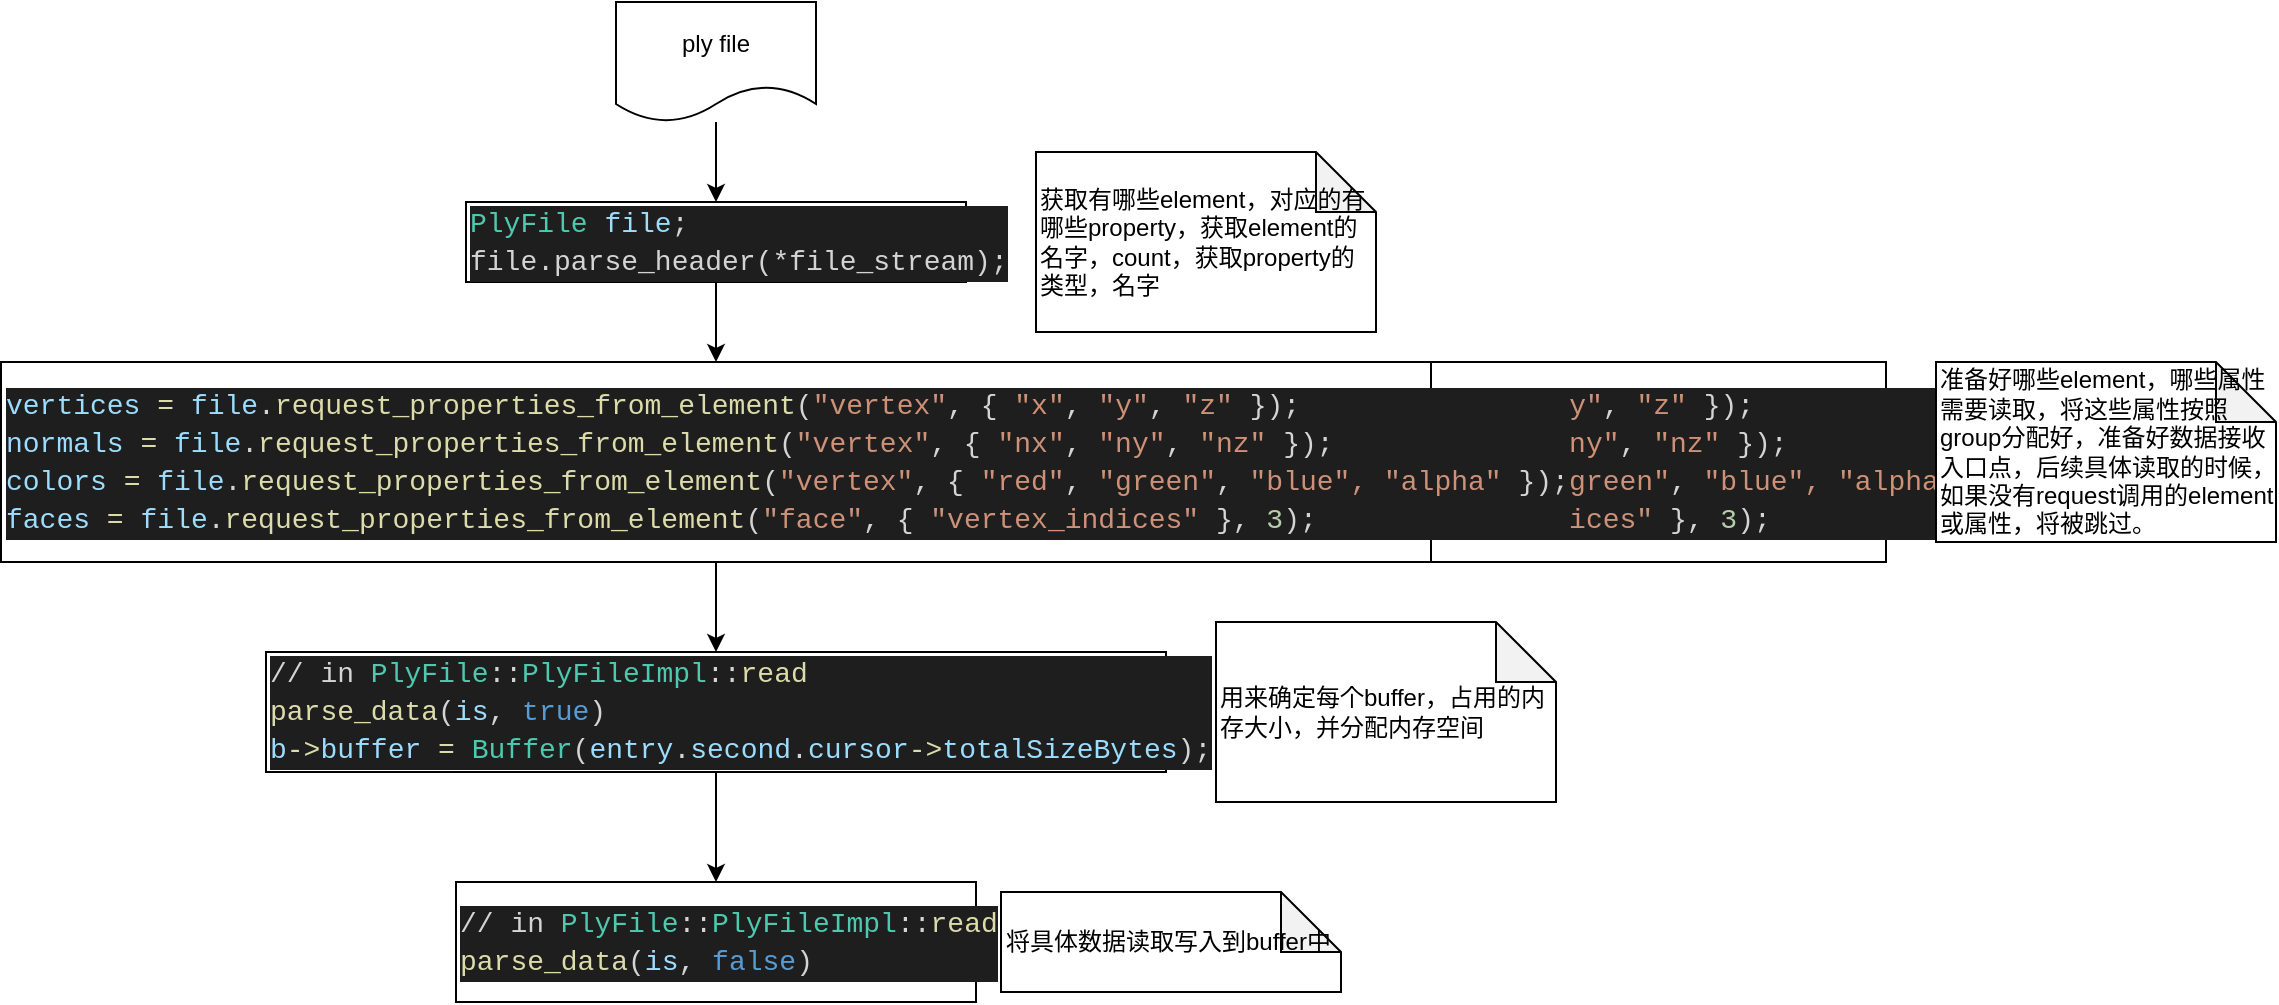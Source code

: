 <mxfile version="12.9.3" type="device"><diagram id="xu-3lTm_GqckxtZwaLHI" name="Page-1"><mxGraphModel dx="2249" dy="822" grid="0" gridSize="10" guides="1" tooltips="1" connect="1" arrows="1" fold="1" page="1" pageScale="1" pageWidth="827" pageHeight="1169" math="0" shadow="0"><root><mxCell id="0"/><mxCell id="1" parent="0"/><mxCell id="Qx-bRHmfQeHtvU6Fe-kL-13" style="edgeStyle=orthogonalEdgeStyle;rounded=0;orthogonalLoop=1;jettySize=auto;html=1;" edge="1" parent="1" source="Qx-bRHmfQeHtvU6Fe-kL-1" target="Qx-bRHmfQeHtvU6Fe-kL-2"><mxGeometry relative="1" as="geometry"/></mxCell><mxCell id="Qx-bRHmfQeHtvU6Fe-kL-1" value="ply file" style="shape=document;whiteSpace=wrap;html=1;boundedLbl=1;" vertex="1" parent="1"><mxGeometry x="100" y="30" width="100" height="60" as="geometry"/></mxCell><mxCell id="Qx-bRHmfQeHtvU6Fe-kL-14" style="edgeStyle=orthogonalEdgeStyle;rounded=0;orthogonalLoop=1;jettySize=auto;html=1;" edge="1" parent="1" source="Qx-bRHmfQeHtvU6Fe-kL-2" target="Qx-bRHmfQeHtvU6Fe-kL-17"><mxGeometry relative="1" as="geometry"/></mxCell><mxCell id="Qx-bRHmfQeHtvU6Fe-kL-2" value="&lt;div style=&quot;color: rgb(212 , 212 , 212) ; background-color: rgb(30 , 30 , 30) ; font-family: &amp;#34;consolas&amp;#34; , &amp;#34;courier new&amp;#34; , monospace ; font-size: 14px ; line-height: 19px ; white-space: pre&quot;&gt;&lt;span style=&quot;color: #4ec9b0&quot;&gt;PlyFile&lt;/span&gt;&amp;nbsp;&lt;span style=&quot;color: #9cdcfe&quot;&gt;file&lt;/span&gt;;&lt;/div&gt;&lt;div style=&quot;color: rgb(212 , 212 , 212) ; background-color: rgb(30 , 30 , 30) ; font-family: &amp;#34;consolas&amp;#34; , &amp;#34;courier new&amp;#34; , monospace ; font-size: 14px ; line-height: 19px ; white-space: pre&quot;&gt;file.parse_header(*file_stream);&lt;/div&gt;" style="rounded=0;whiteSpace=wrap;html=1;align=left;" vertex="1" parent="1"><mxGeometry x="25" y="130" width="250" height="40" as="geometry"/></mxCell><mxCell id="Qx-bRHmfQeHtvU6Fe-kL-3" value="获取有哪些element，对应的有哪些property，获取element的名字，count，获取property的类型，名字" style="shape=note;whiteSpace=wrap;html=1;backgroundOutline=1;darkOpacity=0.05;align=left;" vertex="1" parent="1"><mxGeometry x="310" y="105" width="170" height="90" as="geometry"/></mxCell><mxCell id="Qx-bRHmfQeHtvU6Fe-kL-15" style="edgeStyle=orthogonalEdgeStyle;rounded=0;orthogonalLoop=1;jettySize=auto;html=1;" edge="1" parent="1" source="Qx-bRHmfQeHtvU6Fe-kL-17" target="Qx-bRHmfQeHtvU6Fe-kL-8"><mxGeometry relative="1" as="geometry"/></mxCell><mxCell id="Qx-bRHmfQeHtvU6Fe-kL-5" value="&lt;div style=&quot;color: rgb(212 , 212 , 212) ; background-color: rgb(30 , 30 , 30) ; font-family: &amp;#34;consolas&amp;#34; , &amp;#34;courier new&amp;#34; , monospace ; font-size: 14px ; line-height: 19px ; white-space: pre&quot;&gt;&lt;span style=&quot;color: #9cdcfe&quot;&gt;vertices&lt;/span&gt;&amp;nbsp;&lt;span style=&quot;color: #dcdcaa&quot;&gt;=&lt;/span&gt;&amp;nbsp;&lt;span style=&quot;color: #9cdcfe&quot;&gt;file&lt;/span&gt;.&lt;span style=&quot;color: #dcdcaa&quot;&gt;request_properties_from_element&lt;/span&gt;(&lt;span style=&quot;color: #ce9178&quot;&gt;&quot;vertex&quot;&lt;/span&gt;,&amp;nbsp;{&amp;nbsp;&lt;span style=&quot;color: #ce9178&quot;&gt;&quot;x&quot;&lt;/span&gt;,&amp;nbsp;&lt;span style=&quot;color: #ce9178&quot;&gt;&quot;y&quot;&lt;/span&gt;,&amp;nbsp;&lt;span style=&quot;color: #ce9178&quot;&gt;&quot;z&quot;&lt;/span&gt;&amp;nbsp;});&lt;/div&gt;&lt;div style=&quot;background-color: rgb(30 , 30 , 30) ; font-family: &amp;#34;consolas&amp;#34; , &amp;#34;courier new&amp;#34; , monospace ; font-size: 14px ; line-height: 19px ; white-space: pre&quot;&gt;&lt;div style=&quot;line-height: 19px&quot;&gt;&lt;font color=&quot;#9cdcfe&quot;&gt;normals &lt;/font&gt;&lt;span style=&quot;color: rgb(220 , 220 , 170)&quot;&gt;=&lt;/span&gt;&lt;font color=&quot;#d4d4d4&quot;&gt;&amp;nbsp;&lt;/font&gt;&lt;span style=&quot;color: rgb(156 , 220 , 254)&quot;&gt;file&lt;/span&gt;&lt;font color=&quot;#d4d4d4&quot;&gt;.&lt;/font&gt;&lt;span style=&quot;color: rgb(220 , 220 , 170)&quot;&gt;request_properties_from_element&lt;/span&gt;&lt;font color=&quot;#d4d4d4&quot;&gt;(&lt;/font&gt;&lt;span style=&quot;color: rgb(206 , 145 , 120)&quot;&gt;&quot;vertex&quot;&lt;/span&gt;&lt;font color=&quot;#d4d4d4&quot;&gt;,&amp;nbsp;{&amp;nbsp;&lt;/font&gt;&lt;span style=&quot;color: rgb(206 , 145 , 120)&quot;&gt;&quot;nx&quot;&lt;/span&gt;&lt;font color=&quot;#d4d4d4&quot;&gt;,&amp;nbsp;&lt;/font&gt;&lt;span style=&quot;color: rgb(206 , 145 , 120)&quot;&gt;&quot;ny&quot;&lt;/span&gt;&lt;font color=&quot;#d4d4d4&quot;&gt;,&amp;nbsp;&lt;/font&gt;&lt;span style=&quot;color: rgb(206 , 145 , 120)&quot;&gt;&quot;nz&quot;&lt;/span&gt;&lt;font color=&quot;#d4d4d4&quot;&gt;&amp;nbsp;});&lt;/font&gt;&lt;/div&gt;&lt;div style=&quot;line-height: 19px&quot;&gt;&lt;div style=&quot;line-height: 19px&quot;&gt;&lt;font color=&quot;#9cdcfe&quot;&gt;colors &lt;/font&gt;&lt;span style=&quot;color: rgb(220 , 220 , 170)&quot;&gt;=&lt;/span&gt;&lt;font color=&quot;#d4d4d4&quot;&gt;&amp;nbsp;&lt;/font&gt;&lt;span style=&quot;color: rgb(156 , 220 , 254)&quot;&gt;file&lt;/span&gt;&lt;font color=&quot;#d4d4d4&quot;&gt;.&lt;/font&gt;&lt;span style=&quot;color: rgb(220 , 220 , 170)&quot;&gt;request_properties_from_element&lt;/span&gt;&lt;font color=&quot;#d4d4d4&quot;&gt;(&lt;/font&gt;&lt;span style=&quot;color: rgb(206 , 145 , 120)&quot;&gt;&quot;vertex&quot;&lt;/span&gt;&lt;font color=&quot;#d4d4d4&quot;&gt;,&amp;nbsp;{&amp;nbsp;&lt;/font&gt;&lt;span style=&quot;color: rgb(206 , 145 , 120)&quot;&gt;&quot;red&quot;&lt;/span&gt;&lt;font color=&quot;#d4d4d4&quot;&gt;,&amp;nbsp;&lt;/font&gt;&lt;span style=&quot;color: rgb(206 , 145 , 120)&quot;&gt;&quot;green&quot;&lt;/span&gt;&lt;font color=&quot;#d4d4d4&quot;&gt;,&amp;nbsp;&lt;/font&gt;&lt;span style=&quot;color: rgb(206 , 145 , 120)&quot;&gt;&quot;blue&quot;, &quot;alpha&quot;&lt;/span&gt;&lt;font color=&quot;#d4d4d4&quot;&gt;&amp;nbsp;});&lt;/font&gt;&lt;/div&gt;&lt;div style=&quot;line-height: 19px&quot;&gt;&lt;div style=&quot;line-height: 19px&quot;&gt;&lt;font color=&quot;#9cdcfe&quot;&gt;faces &lt;/font&gt;&lt;span style=&quot;color: rgb(220 , 220 , 170)&quot;&gt;=&lt;/span&gt;&lt;font color=&quot;#d4d4d4&quot;&gt;&amp;nbsp;&lt;/font&gt;&lt;span style=&quot;color: rgb(156 , 220 , 254)&quot;&gt;file&lt;/span&gt;&lt;font color=&quot;#d4d4d4&quot;&gt;.&lt;/font&gt;&lt;span style=&quot;color: rgb(220 , 220 , 170)&quot;&gt;request_properties_from_element&lt;/span&gt;&lt;span style=&quot;color: rgb(212 , 212 , 212) ; font-family: &amp;#34;consolas&amp;#34; , &amp;#34;courier new&amp;#34; , monospace&quot;&gt;(&lt;/span&gt;&lt;span style=&quot;font-family: &amp;#34;consolas&amp;#34; , &amp;#34;courier new&amp;#34; , monospace ; color: rgb(206 , 145 , 120)&quot;&gt;&quot;face&quot;&lt;/span&gt;&lt;span style=&quot;color: rgb(212 , 212 , 212) ; font-family: &amp;#34;consolas&amp;#34; , &amp;#34;courier new&amp;#34; , monospace&quot;&gt;,&amp;nbsp;{&amp;nbsp;&lt;/span&gt;&lt;span style=&quot;font-family: &amp;#34;consolas&amp;#34; , &amp;#34;courier new&amp;#34; , monospace ; color: rgb(206 , 145 , 120)&quot;&gt;&quot;vertex_indices&quot;&lt;/span&gt;&lt;span style=&quot;color: rgb(212 , 212 , 212) ; font-family: &amp;#34;consolas&amp;#34; , &amp;#34;courier new&amp;#34; , monospace&quot;&gt;&amp;nbsp;},&amp;nbsp;&lt;/span&gt;&lt;span style=&quot;font-family: &amp;#34;consolas&amp;#34; , &amp;#34;courier new&amp;#34; , monospace ; color: rgb(181 , 206 , 168)&quot;&gt;3&lt;/span&gt;&lt;span style=&quot;color: rgb(212 , 212 , 212) ; font-family: &amp;#34;consolas&amp;#34; , &amp;#34;courier new&amp;#34; , monospace&quot;&gt;)&lt;/span&gt;&lt;span style=&quot;color: rgb(212 , 212 , 212)&quot;&gt;;&lt;/span&gt;&lt;/div&gt;&lt;/div&gt;&lt;/div&gt;&lt;/div&gt;" style="rounded=0;whiteSpace=wrap;html=1;align=left;" vertex="1" parent="1"><mxGeometry x="20" y="210" width="715" height="100" as="geometry"/></mxCell><mxCell id="Qx-bRHmfQeHtvU6Fe-kL-6" value="准备好哪些element，哪些属性需要读取，将这些属性按照group分配好，准备好数据接收入口点，后续具体读取的时候，如果没有request调用的element或属性，将被跳过。" style="shape=note;whiteSpace=wrap;html=1;backgroundOutline=1;darkOpacity=0.05;align=left;" vertex="1" parent="1"><mxGeometry x="760" y="210" width="170" height="90" as="geometry"/></mxCell><mxCell id="Qx-bRHmfQeHtvU6Fe-kL-16" style="edgeStyle=orthogonalEdgeStyle;rounded=0;orthogonalLoop=1;jettySize=auto;html=1;" edge="1" parent="1" source="Qx-bRHmfQeHtvU6Fe-kL-8" target="Qx-bRHmfQeHtvU6Fe-kL-11"><mxGeometry relative="1" as="geometry"/></mxCell><mxCell id="Qx-bRHmfQeHtvU6Fe-kL-8" value="&lt;div style=&quot;color: rgb(212 , 212 , 212) ; background-color: rgb(30 , 30 , 30) ; font-family: &amp;#34;consolas&amp;#34; , &amp;#34;courier new&amp;#34; , monospace ; font-size: 14px ; line-height: 19px ; white-space: pre&quot;&gt;// in &lt;span style=&quot;color: rgb(78 , 201 , 176)&quot;&gt;PlyFile&lt;/span&gt;::&lt;span style=&quot;color: rgb(78 , 201 , 176)&quot;&gt;PlyFileImpl&lt;/span&gt;::&lt;span style=&quot;color: rgb(220 , 220 , 170)&quot;&gt;read&lt;/span&gt;&lt;span style=&quot;color: #dcdcaa&quot;&gt;&lt;br&gt;&lt;/span&gt;&lt;/div&gt;&lt;div style=&quot;color: rgb(212 , 212 , 212) ; background-color: rgb(30 , 30 , 30) ; font-family: &amp;#34;consolas&amp;#34; , &amp;#34;courier new&amp;#34; , monospace ; font-size: 14px ; line-height: 19px ; white-space: pre&quot;&gt;&lt;span style=&quot;color: #dcdcaa&quot;&gt;parse_data&lt;/span&gt;(&lt;span style=&quot;color: #9cdcfe&quot;&gt;is&lt;/span&gt;,&amp;nbsp;&lt;span style=&quot;color: #569cd6&quot;&gt;true&lt;/span&gt;) &lt;/div&gt;&lt;div style=&quot;color: rgb(212 , 212 , 212) ; background-color: rgb(30 , 30 , 30) ; font-family: &amp;#34;consolas&amp;#34; , &amp;#34;courier new&amp;#34; , monospace ; font-size: 14px ; line-height: 19px ; white-space: pre&quot;&gt;&lt;span style=&quot;color: rgb(156 , 220 , 254)&quot;&gt;b&lt;/span&gt;&lt;span style=&quot;color: rgb(220 , 220 , 170)&quot;&gt;-&amp;gt;&lt;/span&gt;&lt;span style=&quot;color: rgb(156 , 220 , 254)&quot;&gt;buffer&lt;/span&gt;&amp;nbsp;&lt;span style=&quot;color: rgb(220 , 220 , 170)&quot;&gt;=&lt;/span&gt;&amp;nbsp;&lt;span style=&quot;color: rgb(78 , 201 , 176)&quot;&gt;Buffer&lt;/span&gt;(&lt;span style=&quot;color: rgb(156 , 220 , 254)&quot;&gt;entry&lt;/span&gt;.&lt;span style=&quot;color: rgb(156 , 220 , 254)&quot;&gt;second&lt;/span&gt;.&lt;span style=&quot;color: rgb(156 , 220 , 254)&quot;&gt;cursor&lt;/span&gt;&lt;span style=&quot;color: rgb(220 , 220 , 170)&quot;&gt;-&amp;gt;&lt;/span&gt;&lt;span style=&quot;color: rgb(156 , 220 , 254)&quot;&gt;totalSizeBytes&lt;/span&gt;);&lt;span style=&quot;font-family: &amp;#34;consolas&amp;#34; , &amp;#34;courier new&amp;#34; , monospace ; color: rgb(220 , 220 , 170)&quot;&gt;&lt;br&gt;&lt;/span&gt;&lt;/div&gt;" style="rounded=0;whiteSpace=wrap;html=1;align=left;" vertex="1" parent="1"><mxGeometry x="-75" y="355" width="450" height="60" as="geometry"/></mxCell><mxCell id="Qx-bRHmfQeHtvU6Fe-kL-9" value="用来确定每个buffer，占用的内存大小，并分配内存空间" style="shape=note;whiteSpace=wrap;html=1;backgroundOutline=1;darkOpacity=0.05;align=left;" vertex="1" parent="1"><mxGeometry x="400" y="340" width="170" height="90" as="geometry"/></mxCell><mxCell id="Qx-bRHmfQeHtvU6Fe-kL-11" value="&lt;div style=&quot;color: rgb(212 , 212 , 212) ; background-color: rgb(30 , 30 , 30) ; font-family: &amp;#34;consolas&amp;#34; , &amp;#34;courier new&amp;#34; , monospace ; font-size: 14px ; line-height: 19px ; white-space: pre&quot;&gt;// in &lt;span style=&quot;color: rgb(78 , 201 , 176)&quot;&gt;PlyFile&lt;/span&gt;::&lt;span style=&quot;color: rgb(78 , 201 , 176)&quot;&gt;PlyFileImpl&lt;/span&gt;::&lt;span style=&quot;color: rgb(220 , 220 , 170)&quot;&gt;read&lt;/span&gt;&lt;span style=&quot;color: #dcdcaa&quot;&gt;&lt;br&gt;&lt;/span&gt;&lt;/div&gt;&lt;div style=&quot;background-color: rgb(30 , 30 , 30) ; font-family: &amp;#34;consolas&amp;#34; , &amp;#34;courier new&amp;#34; , monospace ; font-size: 14px ; line-height: 19px ; white-space: pre&quot;&gt;&lt;span style=&quot;color: rgb(212 , 212 , 212)&quot;&gt;&lt;span style=&quot;color: #dcdcaa&quot;&gt;parse_data&lt;/span&gt;(&lt;span style=&quot;color: #9cdcfe&quot;&gt;is&lt;/span&gt;,&amp;nbsp;&lt;/span&gt;&lt;font color=&quot;#569cd6&quot;&gt;false&lt;/font&gt;&lt;font color=&quot;#d4d4d4&quot;&gt;) &lt;/font&gt;&lt;/div&gt;" style="rounded=0;whiteSpace=wrap;html=1;align=left;" vertex="1" parent="1"><mxGeometry x="20" y="470" width="260" height="60" as="geometry"/></mxCell><mxCell id="Qx-bRHmfQeHtvU6Fe-kL-12" value="将具体数据读取写入到buffer中" style="shape=note;whiteSpace=wrap;html=1;backgroundOutline=1;darkOpacity=0.05;align=left;" vertex="1" parent="1"><mxGeometry x="292.5" y="475" width="170" height="50" as="geometry"/></mxCell><mxCell id="Qx-bRHmfQeHtvU6Fe-kL-17" value="&lt;div style=&quot;color: rgb(212 , 212 , 212) ; background-color: rgb(30 , 30 , 30) ; font-family: &amp;#34;consolas&amp;#34; , &amp;#34;courier new&amp;#34; , monospace ; font-size: 14px ; line-height: 19px ; white-space: pre&quot;&gt;&lt;span style=&quot;color: #9cdcfe&quot;&gt;vertices&lt;/span&gt;&amp;nbsp;&lt;span style=&quot;color: #dcdcaa&quot;&gt;=&lt;/span&gt;&amp;nbsp;&lt;span style=&quot;color: #9cdcfe&quot;&gt;file&lt;/span&gt;.&lt;span style=&quot;color: #dcdcaa&quot;&gt;request_properties_from_element&lt;/span&gt;(&lt;span style=&quot;color: #ce9178&quot;&gt;&quot;vertex&quot;&lt;/span&gt;,&amp;nbsp;{&amp;nbsp;&lt;span style=&quot;color: #ce9178&quot;&gt;&quot;x&quot;&lt;/span&gt;,&amp;nbsp;&lt;span style=&quot;color: #ce9178&quot;&gt;&quot;y&quot;&lt;/span&gt;,&amp;nbsp;&lt;span style=&quot;color: #ce9178&quot;&gt;&quot;z&quot;&lt;/span&gt;&amp;nbsp;});&lt;/div&gt;&lt;div style=&quot;background-color: rgb(30 , 30 , 30) ; font-family: &amp;#34;consolas&amp;#34; , &amp;#34;courier new&amp;#34; , monospace ; font-size: 14px ; line-height: 19px ; white-space: pre&quot;&gt;&lt;div style=&quot;line-height: 19px&quot;&gt;&lt;font color=&quot;#9cdcfe&quot;&gt;normals &lt;/font&gt;&lt;span style=&quot;color: rgb(220 , 220 , 170)&quot;&gt;=&lt;/span&gt;&lt;font color=&quot;#d4d4d4&quot;&gt;&amp;nbsp;&lt;/font&gt;&lt;span style=&quot;color: rgb(156 , 220 , 254)&quot;&gt;file&lt;/span&gt;&lt;font color=&quot;#d4d4d4&quot;&gt;.&lt;/font&gt;&lt;span style=&quot;color: rgb(220 , 220 , 170)&quot;&gt;request_properties_from_element&lt;/span&gt;&lt;font color=&quot;#d4d4d4&quot;&gt;(&lt;/font&gt;&lt;span style=&quot;color: rgb(206 , 145 , 120)&quot;&gt;&quot;vertex&quot;&lt;/span&gt;&lt;font color=&quot;#d4d4d4&quot;&gt;,&amp;nbsp;{&amp;nbsp;&lt;/font&gt;&lt;span style=&quot;color: rgb(206 , 145 , 120)&quot;&gt;&quot;nx&quot;&lt;/span&gt;&lt;font color=&quot;#d4d4d4&quot;&gt;,&amp;nbsp;&lt;/font&gt;&lt;span style=&quot;color: rgb(206 , 145 , 120)&quot;&gt;&quot;ny&quot;&lt;/span&gt;&lt;font color=&quot;#d4d4d4&quot;&gt;,&amp;nbsp;&lt;/font&gt;&lt;span style=&quot;color: rgb(206 , 145 , 120)&quot;&gt;&quot;nz&quot;&lt;/span&gt;&lt;font color=&quot;#d4d4d4&quot;&gt;&amp;nbsp;});&lt;/font&gt;&lt;/div&gt;&lt;div style=&quot;line-height: 19px&quot;&gt;&lt;div style=&quot;line-height: 19px&quot;&gt;&lt;font color=&quot;#9cdcfe&quot;&gt;colors &lt;/font&gt;&lt;span style=&quot;color: rgb(220 , 220 , 170)&quot;&gt;=&lt;/span&gt;&lt;font color=&quot;#d4d4d4&quot;&gt;&amp;nbsp;&lt;/font&gt;&lt;span style=&quot;color: rgb(156 , 220 , 254)&quot;&gt;file&lt;/span&gt;&lt;font color=&quot;#d4d4d4&quot;&gt;.&lt;/font&gt;&lt;span style=&quot;color: rgb(220 , 220 , 170)&quot;&gt;request_properties_from_element&lt;/span&gt;&lt;font color=&quot;#d4d4d4&quot;&gt;(&lt;/font&gt;&lt;span style=&quot;color: rgb(206 , 145 , 120)&quot;&gt;&quot;vertex&quot;&lt;/span&gt;&lt;font color=&quot;#d4d4d4&quot;&gt;,&amp;nbsp;{&amp;nbsp;&lt;/font&gt;&lt;span style=&quot;color: rgb(206 , 145 , 120)&quot;&gt;&quot;red&quot;&lt;/span&gt;&lt;font color=&quot;#d4d4d4&quot;&gt;,&amp;nbsp;&lt;/font&gt;&lt;span style=&quot;color: rgb(206 , 145 , 120)&quot;&gt;&quot;green&quot;&lt;/span&gt;&lt;font color=&quot;#d4d4d4&quot;&gt;,&amp;nbsp;&lt;/font&gt;&lt;span style=&quot;color: rgb(206 , 145 , 120)&quot;&gt;&quot;blue&quot;, &quot;alpha&quot;&lt;/span&gt;&lt;font color=&quot;#d4d4d4&quot;&gt;&amp;nbsp;});&lt;/font&gt;&lt;/div&gt;&lt;div style=&quot;line-height: 19px&quot;&gt;&lt;div style=&quot;line-height: 19px&quot;&gt;&lt;font color=&quot;#9cdcfe&quot;&gt;faces &lt;/font&gt;&lt;span style=&quot;color: rgb(220 , 220 , 170)&quot;&gt;=&lt;/span&gt;&lt;font color=&quot;#d4d4d4&quot;&gt;&amp;nbsp;&lt;/font&gt;&lt;span style=&quot;color: rgb(156 , 220 , 254)&quot;&gt;file&lt;/span&gt;&lt;font color=&quot;#d4d4d4&quot;&gt;.&lt;/font&gt;&lt;span style=&quot;color: rgb(220 , 220 , 170)&quot;&gt;request_properties_from_element&lt;/span&gt;&lt;span style=&quot;color: rgb(212 , 212 , 212) ; font-family: &amp;#34;consolas&amp;#34; , &amp;#34;courier new&amp;#34; , monospace&quot;&gt;(&lt;/span&gt;&lt;span style=&quot;font-family: &amp;#34;consolas&amp;#34; , &amp;#34;courier new&amp;#34; , monospace ; color: rgb(206 , 145 , 120)&quot;&gt;&quot;face&quot;&lt;/span&gt;&lt;span style=&quot;color: rgb(212 , 212 , 212) ; font-family: &amp;#34;consolas&amp;#34; , &amp;#34;courier new&amp;#34; , monospace&quot;&gt;,&amp;nbsp;{&amp;nbsp;&lt;/span&gt;&lt;span style=&quot;font-family: &amp;#34;consolas&amp;#34; , &amp;#34;courier new&amp;#34; , monospace ; color: rgb(206 , 145 , 120)&quot;&gt;&quot;vertex_indices&quot;&lt;/span&gt;&lt;span style=&quot;color: rgb(212 , 212 , 212) ; font-family: &amp;#34;consolas&amp;#34; , &amp;#34;courier new&amp;#34; , monospace&quot;&gt;&amp;nbsp;},&amp;nbsp;&lt;/span&gt;&lt;span style=&quot;font-family: &amp;#34;consolas&amp;#34; , &amp;#34;courier new&amp;#34; , monospace ; color: rgb(181 , 206 , 168)&quot;&gt;3&lt;/span&gt;&lt;span style=&quot;color: rgb(212 , 212 , 212) ; font-family: &amp;#34;consolas&amp;#34; , &amp;#34;courier new&amp;#34; , monospace&quot;&gt;)&lt;/span&gt;&lt;span style=&quot;color: rgb(212 , 212 , 212)&quot;&gt;;&lt;/span&gt;&lt;/div&gt;&lt;/div&gt;&lt;/div&gt;&lt;/div&gt;" style="rounded=0;whiteSpace=wrap;html=1;align=left;" vertex="1" parent="1"><mxGeometry x="-207.5" y="210" width="715" height="100" as="geometry"/></mxCell></root></mxGraphModel></diagram></mxfile>